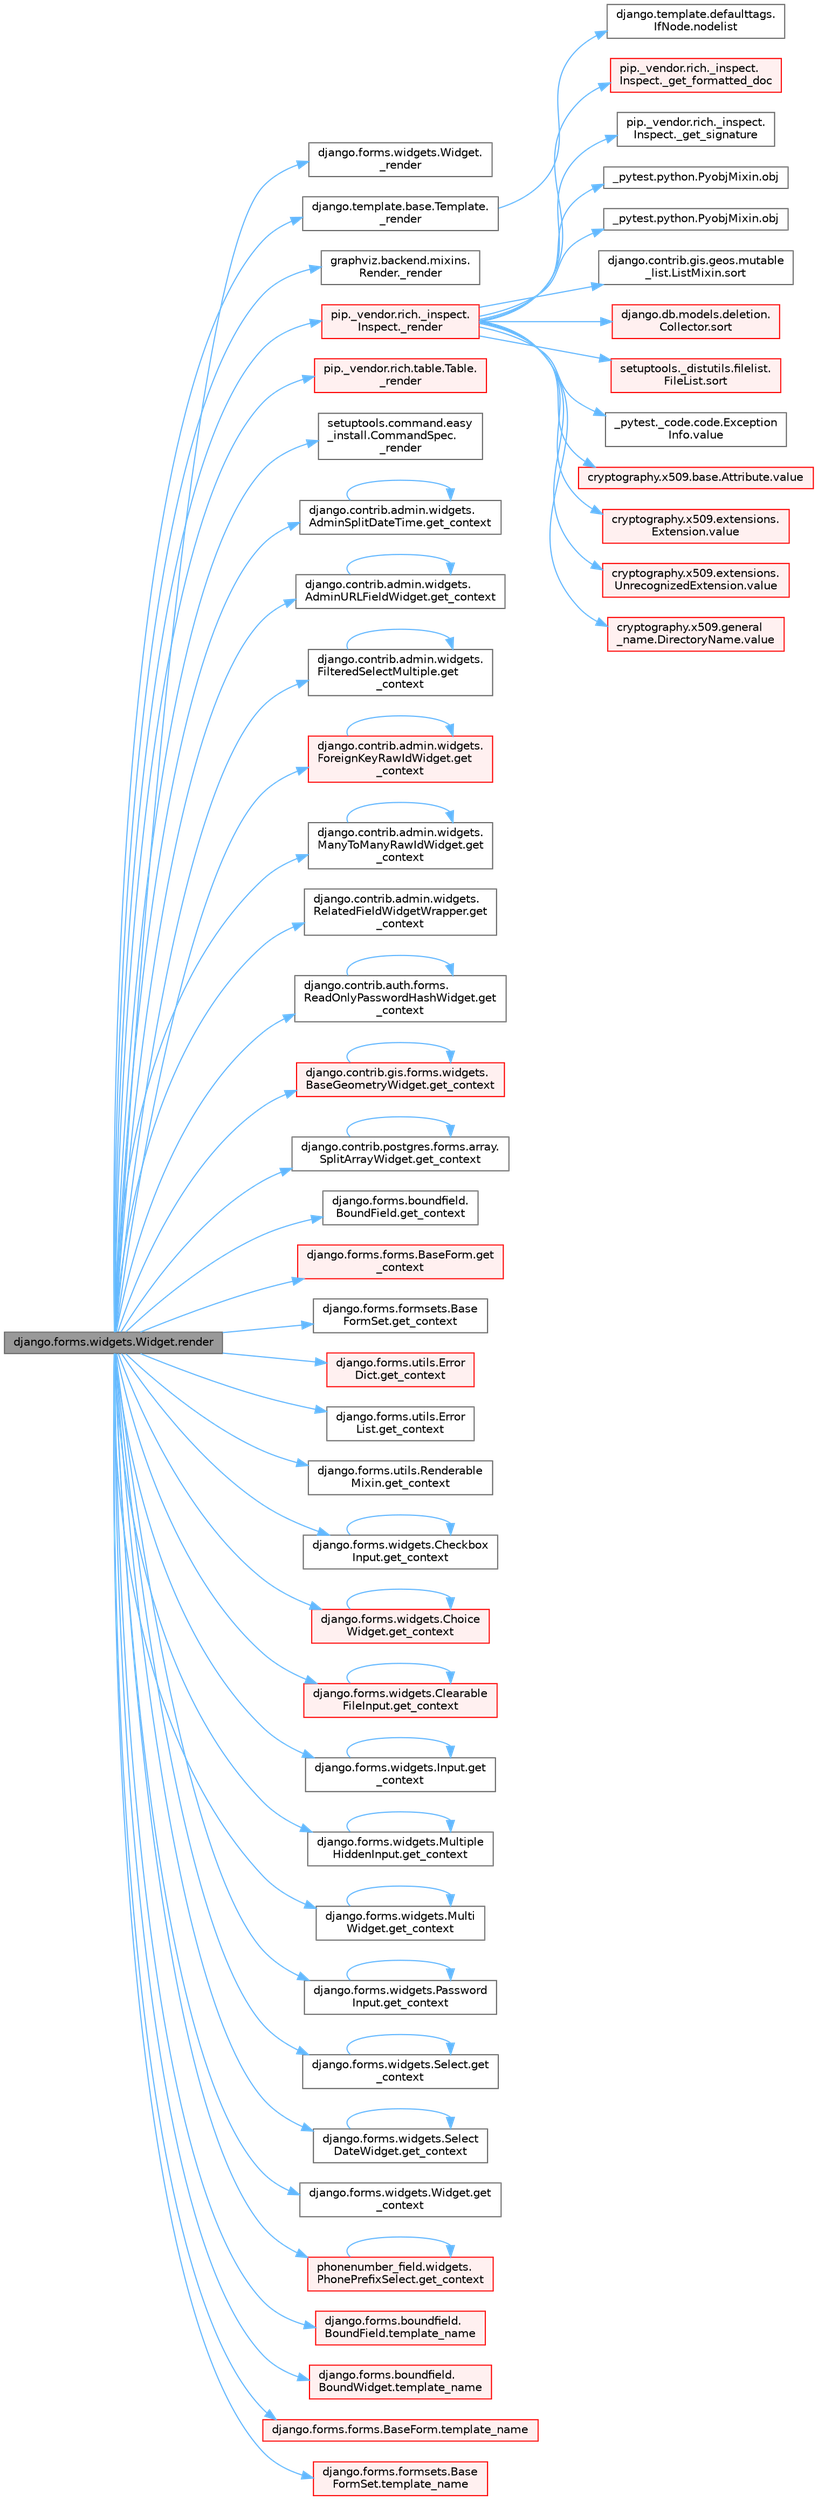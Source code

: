 digraph "django.forms.widgets.Widget.render"
{
 // LATEX_PDF_SIZE
  bgcolor="transparent";
  edge [fontname=Helvetica,fontsize=10,labelfontname=Helvetica,labelfontsize=10];
  node [fontname=Helvetica,fontsize=10,shape=box,height=0.2,width=0.4];
  rankdir="LR";
  Node1 [id="Node000001",label="django.forms.widgets.Widget.render",height=0.2,width=0.4,color="gray40", fillcolor="grey60", style="filled", fontcolor="black",tooltip=" "];
  Node1 -> Node2 [id="edge1_Node000001_Node000002",color="steelblue1",style="solid",tooltip=" "];
  Node2 [id="Node000002",label="django.forms.widgets.Widget.\l_render",height=0.2,width=0.4,color="grey40", fillcolor="white", style="filled",URL="$classdjango_1_1forms_1_1widgets_1_1_widget.html#a085824b717d5cd1646b688d43ed51c59",tooltip=" "];
  Node1 -> Node3 [id="edge2_Node000001_Node000003",color="steelblue1",style="solid",tooltip=" "];
  Node3 [id="Node000003",label="django.template.base.Template.\l_render",height=0.2,width=0.4,color="grey40", fillcolor="white", style="filled",URL="$classdjango_1_1template_1_1base_1_1_template.html#a32242527e246f564ed448c465b9e5312",tooltip=" "];
  Node3 -> Node4 [id="edge3_Node000003_Node000004",color="steelblue1",style="solid",tooltip=" "];
  Node4 [id="Node000004",label="django.template.defaulttags.\lIfNode.nodelist",height=0.2,width=0.4,color="grey40", fillcolor="white", style="filled",URL="$classdjango_1_1template_1_1defaulttags_1_1_if_node.html#a26a933ed2147527d1576658daa8bffff",tooltip=" "];
  Node1 -> Node5 [id="edge4_Node000001_Node000005",color="steelblue1",style="solid",tooltip=" "];
  Node5 [id="Node000005",label="graphviz.backend.mixins.\lRender._render",height=0.2,width=0.4,color="grey40", fillcolor="white", style="filled",URL="$classgraphviz_1_1backend_1_1mixins_1_1_render.html#af69b7884d45d00b29c648cb21eb366f0",tooltip=" "];
  Node1 -> Node6 [id="edge5_Node000001_Node000006",color="steelblue1",style="solid",tooltip=" "];
  Node6 [id="Node000006",label="pip._vendor.rich._inspect.\lInspect._render",height=0.2,width=0.4,color="red", fillcolor="#FFF0F0", style="filled",URL="$classpip_1_1__vendor_1_1rich_1_1__inspect_1_1_inspect.html#a9bb6dcacc52f9f07c1d4b7f526789003",tooltip=" "];
  Node6 -> Node7 [id="edge6_Node000006_Node000007",color="steelblue1",style="solid",tooltip=" "];
  Node7 [id="Node000007",label="pip._vendor.rich._inspect.\lInspect._get_formatted_doc",height=0.2,width=0.4,color="red", fillcolor="#FFF0F0", style="filled",URL="$classpip_1_1__vendor_1_1rich_1_1__inspect_1_1_inspect.html#a60540eeffdfc8d8da7b75ba5e541e416",tooltip=" "];
  Node6 -> Node9 [id="edge7_Node000006_Node000009",color="steelblue1",style="solid",tooltip=" "];
  Node9 [id="Node000009",label="pip._vendor.rich._inspect.\lInspect._get_signature",height=0.2,width=0.4,color="grey40", fillcolor="white", style="filled",URL="$classpip_1_1__vendor_1_1rich_1_1__inspect_1_1_inspect.html#ad351f9f237e16ea2565171ccd0385711",tooltip=" "];
  Node6 -> Node10 [id="edge8_Node000006_Node000010",color="steelblue1",style="solid",tooltip=" "];
  Node10 [id="Node000010",label="_pytest.python.PyobjMixin.obj",height=0.2,width=0.4,color="grey40", fillcolor="white", style="filled",URL="$class__pytest_1_1python_1_1_pyobj_mixin.html#a065a31711e609a6aa50ed7b39dbcb639",tooltip=" "];
  Node6 -> Node11 [id="edge9_Node000006_Node000011",color="steelblue1",style="solid",tooltip=" "];
  Node11 [id="Node000011",label="_pytest.python.PyobjMixin.obj",height=0.2,width=0.4,color="grey40", fillcolor="white", style="filled",URL="$class__pytest_1_1python_1_1_pyobj_mixin.html#a8c43ea854dd8fa37328214ee62677508",tooltip=" "];
  Node6 -> Node12 [id="edge10_Node000006_Node000012",color="steelblue1",style="solid",tooltip=" "];
  Node12 [id="Node000012",label="django.contrib.gis.geos.mutable\l_list.ListMixin.sort",height=0.2,width=0.4,color="grey40", fillcolor="white", style="filled",URL="$classdjango_1_1contrib_1_1gis_1_1geos_1_1mutable__list_1_1_list_mixin.html#a3943af29375abcf1098bb24b16aa57da",tooltip=" "];
  Node6 -> Node13 [id="edge11_Node000006_Node000013",color="steelblue1",style="solid",tooltip=" "];
  Node13 [id="Node000013",label="django.db.models.deletion.\lCollector.sort",height=0.2,width=0.4,color="red", fillcolor="#FFF0F0", style="filled",URL="$classdjango_1_1db_1_1models_1_1deletion_1_1_collector.html#aed167225de4a87068c3156b198e7697c",tooltip=" "];
  Node6 -> Node3096 [id="edge12_Node000006_Node003096",color="steelblue1",style="solid",tooltip=" "];
  Node3096 [id="Node003096",label="setuptools._distutils.filelist.\lFileList.sort",height=0.2,width=0.4,color="red", fillcolor="#FFF0F0", style="filled",URL="$classsetuptools_1_1__distutils_1_1filelist_1_1_file_list.html#a22aca338a56171f45d6a8f9e7abe6498",tooltip=" "];
  Node6 -> Node495 [id="edge13_Node000006_Node000495",color="steelblue1",style="solid",tooltip=" "];
  Node495 [id="Node000495",label="_pytest._code.code.Exception\lInfo.value",height=0.2,width=0.4,color="grey40", fillcolor="white", style="filled",URL="$class__pytest_1_1__code_1_1code_1_1_exception_info.html#a65675b4b4254ece8c2b96f442ffa6a75",tooltip=" "];
  Node6 -> Node496 [id="edge14_Node000006_Node000496",color="steelblue1",style="solid",tooltip=" "];
  Node496 [id="Node000496",label="cryptography.x509.base.Attribute.value",height=0.2,width=0.4,color="red", fillcolor="#FFF0F0", style="filled",URL="$classcryptography_1_1x509_1_1base_1_1_attribute.html#a60472bf1e6c7d1a19111b910c23c097a",tooltip=" "];
  Node6 -> Node500 [id="edge15_Node000006_Node000500",color="steelblue1",style="solid",tooltip=" "];
  Node500 [id="Node000500",label="cryptography.x509.extensions.\lExtension.value",height=0.2,width=0.4,color="red", fillcolor="#FFF0F0", style="filled",URL="$classcryptography_1_1x509_1_1extensions_1_1_extension.html#a8c49255768af4af1c07670fd09fe42a7",tooltip=" "];
  Node6 -> Node501 [id="edge16_Node000006_Node000501",color="steelblue1",style="solid",tooltip=" "];
  Node501 [id="Node000501",label="cryptography.x509.extensions.\lUnrecognizedExtension.value",height=0.2,width=0.4,color="red", fillcolor="#FFF0F0", style="filled",URL="$classcryptography_1_1x509_1_1extensions_1_1_unrecognized_extension.html#a9992d78623e649a72caf3f3ce5a2c0f9",tooltip=" "];
  Node6 -> Node502 [id="edge17_Node000006_Node000502",color="steelblue1",style="solid",tooltip=" "];
  Node502 [id="Node000502",label="cryptography.x509.general\l_name.DirectoryName.value",height=0.2,width=0.4,color="red", fillcolor="#FFF0F0", style="filled",URL="$classcryptography_1_1x509_1_1general__name_1_1_directory_name.html#a68ccf077d3347ac26ff3c85cb234c9fe",tooltip=" "];
  Node1 -> Node3375 [id="edge18_Node000001_Node003375",color="steelblue1",style="solid",tooltip=" "];
  Node3375 [id="Node003375",label="pip._vendor.rich.table.Table.\l_render",height=0.2,width=0.4,color="red", fillcolor="#FFF0F0", style="filled",URL="$classpip_1_1__vendor_1_1rich_1_1table_1_1_table.html#a84063b329b88480f38f02ba7aabbbf4a",tooltip=" "];
  Node1 -> Node3381 [id="edge19_Node000001_Node003381",color="steelblue1",style="solid",tooltip=" "];
  Node3381 [id="Node003381",label="setuptools.command.easy\l_install.CommandSpec.\l_render",height=0.2,width=0.4,color="grey40", fillcolor="white", style="filled",URL="$classsetuptools_1_1command_1_1easy__install_1_1_command_spec.html#ac8f3ba4801b0e4ebac19a84a7999fd0a",tooltip=" "];
  Node1 -> Node1855 [id="edge20_Node000001_Node001855",color="steelblue1",style="solid",tooltip=" "];
  Node1855 [id="Node001855",label="django.contrib.admin.widgets.\lAdminSplitDateTime.get_context",height=0.2,width=0.4,color="grey40", fillcolor="white", style="filled",URL="$classdjango_1_1contrib_1_1admin_1_1widgets_1_1_admin_split_date_time.html#afe4d765f1ca56fb55581ecdeba4bf060",tooltip=" "];
  Node1855 -> Node1855 [id="edge21_Node001855_Node001855",color="steelblue1",style="solid",tooltip=" "];
  Node1 -> Node1856 [id="edge22_Node000001_Node001856",color="steelblue1",style="solid",tooltip=" "];
  Node1856 [id="Node001856",label="django.contrib.admin.widgets.\lAdminURLFieldWidget.get_context",height=0.2,width=0.4,color="grey40", fillcolor="white", style="filled",URL="$classdjango_1_1contrib_1_1admin_1_1widgets_1_1_admin_u_r_l_field_widget.html#a102ebfaf94359a628b165eb2a922515c",tooltip=" "];
  Node1856 -> Node1856 [id="edge23_Node001856_Node001856",color="steelblue1",style="solid",tooltip=" "];
  Node1 -> Node1857 [id="edge24_Node000001_Node001857",color="steelblue1",style="solid",tooltip=" "];
  Node1857 [id="Node001857",label="django.contrib.admin.widgets.\lFilteredSelectMultiple.get\l_context",height=0.2,width=0.4,color="grey40", fillcolor="white", style="filled",URL="$classdjango_1_1contrib_1_1admin_1_1widgets_1_1_filtered_select_multiple.html#ae6950831d9d5175eaeef9033c8035324",tooltip=" "];
  Node1857 -> Node1857 [id="edge25_Node001857_Node001857",color="steelblue1",style="solid",tooltip=" "];
  Node1 -> Node1858 [id="edge26_Node000001_Node001858",color="steelblue1",style="solid",tooltip=" "];
  Node1858 [id="Node001858",label="django.contrib.admin.widgets.\lForeignKeyRawIdWidget.get\l_context",height=0.2,width=0.4,color="red", fillcolor="#FFF0F0", style="filled",URL="$classdjango_1_1contrib_1_1admin_1_1widgets_1_1_foreign_key_raw_id_widget.html#ae111dabe0331403be0619206ec2cd94f",tooltip=" "];
  Node1858 -> Node1858 [id="edge27_Node001858_Node001858",color="steelblue1",style="solid",tooltip=" "];
  Node1 -> Node1865 [id="edge28_Node000001_Node001865",color="steelblue1",style="solid",tooltip=" "];
  Node1865 [id="Node001865",label="django.contrib.admin.widgets.\lManyToManyRawIdWidget.get\l_context",height=0.2,width=0.4,color="grey40", fillcolor="white", style="filled",URL="$classdjango_1_1contrib_1_1admin_1_1widgets_1_1_many_to_many_raw_id_widget.html#a48b4847281a28cb85f5d290eaf6400ba",tooltip=" "];
  Node1865 -> Node1865 [id="edge29_Node001865_Node001865",color="steelblue1",style="solid",tooltip=" "];
  Node1 -> Node1866 [id="edge30_Node000001_Node001866",color="steelblue1",style="solid",tooltip=" "];
  Node1866 [id="Node001866",label="django.contrib.admin.widgets.\lRelatedFieldWidgetWrapper.get\l_context",height=0.2,width=0.4,color="grey40", fillcolor="white", style="filled",URL="$classdjango_1_1contrib_1_1admin_1_1widgets_1_1_related_field_widget_wrapper.html#aa39b7d861bc2c0794f4d0c9e90b629bf",tooltip=" "];
  Node1 -> Node1867 [id="edge31_Node000001_Node001867",color="steelblue1",style="solid",tooltip=" "];
  Node1867 [id="Node001867",label="django.contrib.auth.forms.\lReadOnlyPasswordHashWidget.get\l_context",height=0.2,width=0.4,color="grey40", fillcolor="white", style="filled",URL="$classdjango_1_1contrib_1_1auth_1_1forms_1_1_read_only_password_hash_widget.html#a5252960506a1fd46b97b7717f5ea7bff",tooltip=" "];
  Node1867 -> Node1867 [id="edge32_Node001867_Node001867",color="steelblue1",style="solid",tooltip=" "];
  Node1 -> Node1868 [id="edge33_Node000001_Node001868",color="steelblue1",style="solid",tooltip=" "];
  Node1868 [id="Node001868",label="django.contrib.gis.forms.widgets.\lBaseGeometryWidget.get_context",height=0.2,width=0.4,color="red", fillcolor="#FFF0F0", style="filled",URL="$classdjango_1_1contrib_1_1gis_1_1forms_1_1widgets_1_1_base_geometry_widget.html#a796182c0794207dbe40734c73c3e0484",tooltip=" "];
  Node1868 -> Node1868 [id="edge34_Node001868_Node001868",color="steelblue1",style="solid",tooltip=" "];
  Node1 -> Node1871 [id="edge35_Node000001_Node001871",color="steelblue1",style="solid",tooltip=" "];
  Node1871 [id="Node001871",label="django.contrib.postgres.forms.array.\lSplitArrayWidget.get_context",height=0.2,width=0.4,color="grey40", fillcolor="white", style="filled",URL="$classdjango_1_1contrib_1_1postgres_1_1forms_1_1array_1_1_split_array_widget.html#a3e7023d18e163c92bc1b588a56a49152",tooltip=" "];
  Node1871 -> Node1871 [id="edge36_Node001871_Node001871",color="steelblue1",style="solid",tooltip=" "];
  Node1 -> Node1872 [id="edge37_Node000001_Node001872",color="steelblue1",style="solid",tooltip=" "];
  Node1872 [id="Node001872",label="django.forms.boundfield.\lBoundField.get_context",height=0.2,width=0.4,color="grey40", fillcolor="white", style="filled",URL="$classdjango_1_1forms_1_1boundfield_1_1_bound_field.html#a5abdc61be7621f40c2d7bbceb8922980",tooltip=" "];
  Node1 -> Node1873 [id="edge38_Node000001_Node001873",color="steelblue1",style="solid",tooltip=" "];
  Node1873 [id="Node001873",label="django.forms.forms.BaseForm.get\l_context",height=0.2,width=0.4,color="red", fillcolor="#FFF0F0", style="filled",URL="$classdjango_1_1forms_1_1forms_1_1_base_form.html#a7aceedfdbb15133ac8342eac420e8dcb",tooltip=" "];
  Node1 -> Node1876 [id="edge39_Node000001_Node001876",color="steelblue1",style="solid",tooltip=" "];
  Node1876 [id="Node001876",label="django.forms.formsets.Base\lFormSet.get_context",height=0.2,width=0.4,color="grey40", fillcolor="white", style="filled",URL="$classdjango_1_1forms_1_1formsets_1_1_base_form_set.html#a12c5fce293a1d6136ab651b1e43492c2",tooltip=" "];
  Node1 -> Node1877 [id="edge40_Node000001_Node001877",color="steelblue1",style="solid",tooltip=" "];
  Node1877 [id="Node001877",label="django.forms.utils.Error\lDict.get_context",height=0.2,width=0.4,color="red", fillcolor="#FFF0F0", style="filled",URL="$classdjango_1_1forms_1_1utils_1_1_error_dict.html#aac62bf2f41f8416bc07de37d7c9d63d2",tooltip=" "];
  Node1 -> Node1913 [id="edge41_Node000001_Node001913",color="steelblue1",style="solid",tooltip=" "];
  Node1913 [id="Node001913",label="django.forms.utils.Error\lList.get_context",height=0.2,width=0.4,color="grey40", fillcolor="white", style="filled",URL="$classdjango_1_1forms_1_1utils_1_1_error_list.html#a5b3cd499a11588287ce4b4d5796eee70",tooltip=" "];
  Node1 -> Node1914 [id="edge42_Node000001_Node001914",color="steelblue1",style="solid",tooltip=" "];
  Node1914 [id="Node001914",label="django.forms.utils.Renderable\lMixin.get_context",height=0.2,width=0.4,color="grey40", fillcolor="white", style="filled",URL="$classdjango_1_1forms_1_1utils_1_1_renderable_mixin.html#a61987d5dfba84f823a789c05533ebab2",tooltip=" "];
  Node1 -> Node1915 [id="edge43_Node000001_Node001915",color="steelblue1",style="solid",tooltip=" "];
  Node1915 [id="Node001915",label="django.forms.widgets.Checkbox\lInput.get_context",height=0.2,width=0.4,color="grey40", fillcolor="white", style="filled",URL="$classdjango_1_1forms_1_1widgets_1_1_checkbox_input.html#aebf0d0986f1792bfc140c2dc116c13db",tooltip=" "];
  Node1915 -> Node1915 [id="edge44_Node001915_Node001915",color="steelblue1",style="solid",tooltip=" "];
  Node1 -> Node1916 [id="edge45_Node000001_Node001916",color="steelblue1",style="solid",tooltip=" "];
  Node1916 [id="Node001916",label="django.forms.widgets.Choice\lWidget.get_context",height=0.2,width=0.4,color="red", fillcolor="#FFF0F0", style="filled",URL="$classdjango_1_1forms_1_1widgets_1_1_choice_widget.html#a31e20981027ba50f51362ea6f9083ae1",tooltip=" "];
  Node1916 -> Node1916 [id="edge46_Node001916_Node001916",color="steelblue1",style="solid",tooltip=" "];
  Node1 -> Node1919 [id="edge47_Node000001_Node001919",color="steelblue1",style="solid",tooltip=" "];
  Node1919 [id="Node001919",label="django.forms.widgets.Clearable\lFileInput.get_context",height=0.2,width=0.4,color="red", fillcolor="#FFF0F0", style="filled",URL="$classdjango_1_1forms_1_1widgets_1_1_clearable_file_input.html#a35b7aa7493415c345ab781a4de2fa87d",tooltip=" "];
  Node1919 -> Node1919 [id="edge48_Node001919_Node001919",color="steelblue1",style="solid",tooltip=" "];
  Node1 -> Node1922 [id="edge49_Node000001_Node001922",color="steelblue1",style="solid",tooltip=" "];
  Node1922 [id="Node001922",label="django.forms.widgets.Input.get\l_context",height=0.2,width=0.4,color="grey40", fillcolor="white", style="filled",URL="$classdjango_1_1forms_1_1widgets_1_1_input.html#a7ea94cbca8fee4030e53b4ac11a88871",tooltip=" "];
  Node1922 -> Node1922 [id="edge50_Node001922_Node001922",color="steelblue1",style="solid",tooltip=" "];
  Node1 -> Node1923 [id="edge51_Node000001_Node001923",color="steelblue1",style="solid",tooltip=" "];
  Node1923 [id="Node001923",label="django.forms.widgets.Multiple\lHiddenInput.get_context",height=0.2,width=0.4,color="grey40", fillcolor="white", style="filled",URL="$classdjango_1_1forms_1_1widgets_1_1_multiple_hidden_input.html#a3e7070dfb883832289f7c6c33ccf9490",tooltip=" "];
  Node1923 -> Node1923 [id="edge52_Node001923_Node001923",color="steelblue1",style="solid",tooltip=" "];
  Node1 -> Node1924 [id="edge53_Node000001_Node001924",color="steelblue1",style="solid",tooltip=" "];
  Node1924 [id="Node001924",label="django.forms.widgets.Multi\lWidget.get_context",height=0.2,width=0.4,color="grey40", fillcolor="white", style="filled",URL="$classdjango_1_1forms_1_1widgets_1_1_multi_widget.html#a62db27601ed22e343b5f0654e7147614",tooltip=" "];
  Node1924 -> Node1924 [id="edge54_Node001924_Node001924",color="steelblue1",style="solid",tooltip=" "];
  Node1 -> Node1925 [id="edge55_Node000001_Node001925",color="steelblue1",style="solid",tooltip=" "];
  Node1925 [id="Node001925",label="django.forms.widgets.Password\lInput.get_context",height=0.2,width=0.4,color="grey40", fillcolor="white", style="filled",URL="$classdjango_1_1forms_1_1widgets_1_1_password_input.html#ae6ac954dd212534b84a81f70df578d87",tooltip=" "];
  Node1925 -> Node1925 [id="edge56_Node001925_Node001925",color="steelblue1",style="solid",tooltip=" "];
  Node1 -> Node1926 [id="edge57_Node000001_Node001926",color="steelblue1",style="solid",tooltip=" "];
  Node1926 [id="Node001926",label="django.forms.widgets.Select.get\l_context",height=0.2,width=0.4,color="grey40", fillcolor="white", style="filled",URL="$classdjango_1_1forms_1_1widgets_1_1_select.html#af9cbe84d7ce06653862a9ee689166a5a",tooltip=" "];
  Node1926 -> Node1926 [id="edge58_Node001926_Node001926",color="steelblue1",style="solid",tooltip=" "];
  Node1 -> Node1927 [id="edge59_Node000001_Node001927",color="steelblue1",style="solid",tooltip=" "];
  Node1927 [id="Node001927",label="django.forms.widgets.Select\lDateWidget.get_context",height=0.2,width=0.4,color="grey40", fillcolor="white", style="filled",URL="$classdjango_1_1forms_1_1widgets_1_1_select_date_widget.html#a91f8ef1fb81432ecc3229ca8d7732e74",tooltip=" "];
  Node1927 -> Node1927 [id="edge60_Node001927_Node001927",color="steelblue1",style="solid",tooltip=" "];
  Node1 -> Node1928 [id="edge61_Node000001_Node001928",color="steelblue1",style="solid",tooltip=" "];
  Node1928 [id="Node001928",label="django.forms.widgets.Widget.get\l_context",height=0.2,width=0.4,color="grey40", fillcolor="white", style="filled",URL="$classdjango_1_1forms_1_1widgets_1_1_widget.html#a06c5b3429470dc20cedf666c7c18d9f1",tooltip=" "];
  Node1 -> Node1929 [id="edge62_Node000001_Node001929",color="steelblue1",style="solid",tooltip=" "];
  Node1929 [id="Node001929",label="phonenumber_field.widgets.\lPhonePrefixSelect.get_context",height=0.2,width=0.4,color="red", fillcolor="#FFF0F0", style="filled",URL="$classphonenumber__field_1_1widgets_1_1_phone_prefix_select.html#a10911ae4241916469c7fd7e486961b0a",tooltip=" "];
  Node1929 -> Node1929 [id="edge63_Node001929_Node001929",color="steelblue1",style="solid",tooltip=" "];
  Node1 -> Node2184 [id="edge64_Node000001_Node002184",color="steelblue1",style="solid",tooltip=" "];
  Node2184 [id="Node002184",label="django.forms.boundfield.\lBoundField.template_name",height=0.2,width=0.4,color="red", fillcolor="#FFF0F0", style="filled",URL="$classdjango_1_1forms_1_1boundfield_1_1_bound_field.html#a6c7cbfafd064b8b38311c6360d897800",tooltip=" "];
  Node1 -> Node2185 [id="edge65_Node000001_Node002185",color="steelblue1",style="solid",tooltip=" "];
  Node2185 [id="Node002185",label="django.forms.boundfield.\lBoundWidget.template_name",height=0.2,width=0.4,color="red", fillcolor="#FFF0F0", style="filled",URL="$classdjango_1_1forms_1_1boundfield_1_1_bound_widget.html#a8e92231d5b3dcf14ecf5b1527cbe2a0e",tooltip=" "];
  Node1 -> Node2186 [id="edge66_Node000001_Node002186",color="steelblue1",style="solid",tooltip=" "];
  Node2186 [id="Node002186",label="django.forms.forms.BaseForm.template_name",height=0.2,width=0.4,color="red", fillcolor="#FFF0F0", style="filled",URL="$classdjango_1_1forms_1_1forms_1_1_base_form.html#a4f6bdb4db5f4d1586b8d6d8bd51e24af",tooltip=" "];
  Node1 -> Node2187 [id="edge67_Node000001_Node002187",color="steelblue1",style="solid",tooltip=" "];
  Node2187 [id="Node002187",label="django.forms.formsets.Base\lFormSet.template_name",height=0.2,width=0.4,color="red", fillcolor="#FFF0F0", style="filled",URL="$classdjango_1_1forms_1_1formsets_1_1_base_form_set.html#a105d47b340d2e654f960caf9f77e5c78",tooltip=" "];
}
